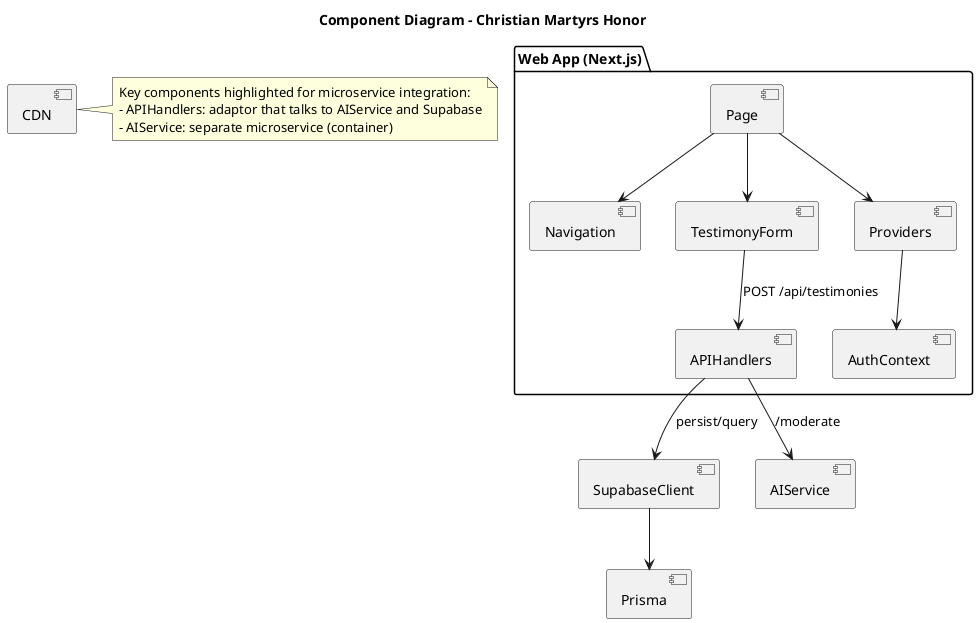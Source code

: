 @startuml
title Component Diagram - Christian Martyrs Honor

package "Web App (Next.js)" {
  component Page
  component Navigation
  component TestimonyForm
  component Providers
  component AuthContext
  component APIHandlers
}

component SupabaseClient
component Prisma
component AIService
component CDN

Page --> Navigation
Page --> TestimonyForm
Page --> Providers
Providers --> AuthContext
TestimonyForm --> APIHandlers : POST /api/testimonies
APIHandlers --> SupabaseClient : persist/query
APIHandlers --> AIService : /moderate
SupabaseClient --> Prisma

note right
  Key components highlighted for microservice integration:
  - APIHandlers: adaptor that talks to AIService and Supabase
  - AIService: separate microservice (container)
end note

@enduml
